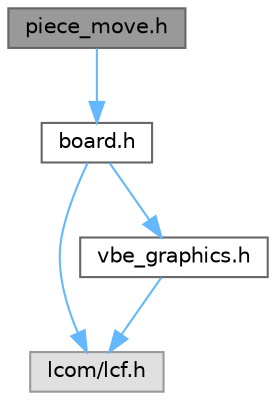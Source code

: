 digraph "piece_move.h"
{
 // LATEX_PDF_SIZE
  bgcolor="transparent";
  edge [fontname=Helvetica,fontsize=10,labelfontname=Helvetica,labelfontsize=10];
  node [fontname=Helvetica,fontsize=10,shape=box,height=0.2,width=0.4];
  Node1 [label="piece_move.h",height=0.2,width=0.4,color="gray40", fillcolor="grey60", style="filled", fontcolor="black",tooltip=" "];
  Node1 -> Node2 [color="steelblue1",style="solid"];
  Node2 [label="board.h",height=0.2,width=0.4,color="grey40", fillcolor="white", style="filled",URL="$board_8h.html",tooltip=" "];
  Node2 -> Node3 [color="steelblue1",style="solid"];
  Node3 [label="lcom/lcf.h",height=0.2,width=0.4,color="grey60", fillcolor="#E0E0E0", style="filled",tooltip=" "];
  Node2 -> Node4 [color="steelblue1",style="solid"];
  Node4 [label="vbe_graphics.h",height=0.2,width=0.4,color="grey40", fillcolor="white", style="filled",URL="$vbe__graphics_8h.html",tooltip=" "];
  Node4 -> Node3 [color="steelblue1",style="solid"];
}
